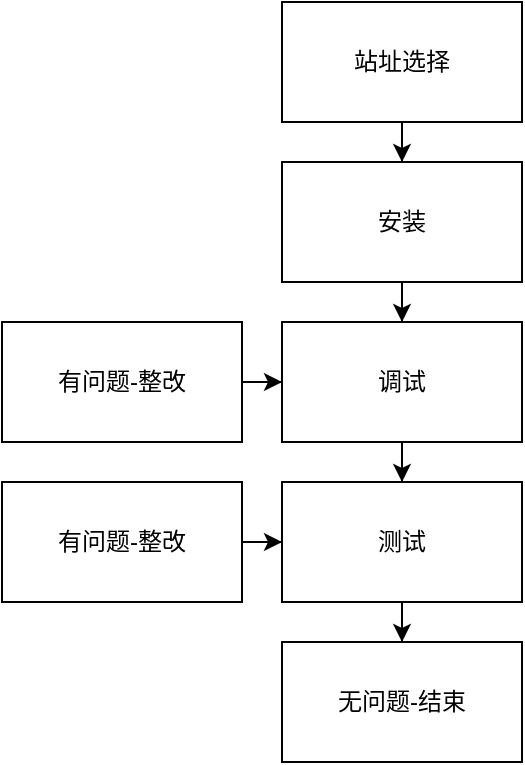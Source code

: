 <mxfile version="21.7.2" type="github">
  <diagram name="第 1 页" id="42YJ6eQgA5d79GrnhGSi">
    <mxGraphModel dx="955" dy="1773" grid="1" gridSize="10" guides="1" tooltips="1" connect="1" arrows="1" fold="1" page="1" pageScale="1" pageWidth="827" pageHeight="1169" math="0" shadow="0">
      <root>
        <mxCell id="0" />
        <mxCell id="1" parent="0" />
        <mxCell id="ADRMhcFF_g19oJh3o-GJ-8" value="" style="edgeStyle=orthogonalEdgeStyle;rounded=0;orthogonalLoop=1;jettySize=auto;entryX=0.5;entryY=0;entryDx=0;entryDy=0;fontFamily=Helvetica;fontSize=12;fontColor=default;html=1;labelBorderColor=none;" edge="1" parent="1" source="ADRMhcFF_g19oJh3o-GJ-1" target="ADRMhcFF_g19oJh3o-GJ-2">
          <mxGeometry relative="1" as="geometry" />
        </mxCell>
        <mxCell id="ADRMhcFF_g19oJh3o-GJ-1" value="站址选择" style="rounded=0;imageWidth=24;imageHeight=24;html=1;whiteSpace=wrap;labelBorderColor=none;" vertex="1" parent="1">
          <mxGeometry x="400" y="-10" width="120" height="60" as="geometry" />
        </mxCell>
        <mxCell id="ADRMhcFF_g19oJh3o-GJ-9" value="" style="edgeStyle=orthogonalEdgeStyle;rounded=0;orthogonalLoop=1;jettySize=auto;entryX=0.5;entryY=0;entryDx=0;entryDy=0;fontFamily=Helvetica;fontSize=12;fontColor=default;html=1;labelBorderColor=none;" edge="1" parent="1" source="ADRMhcFF_g19oJh3o-GJ-2" target="ADRMhcFF_g19oJh3o-GJ-3">
          <mxGeometry relative="1" as="geometry" />
        </mxCell>
        <mxCell id="ADRMhcFF_g19oJh3o-GJ-2" value="安装" style="rounded=0;html=1;whiteSpace=wrap;labelBorderColor=none;" vertex="1" parent="1">
          <mxGeometry x="400" y="70" width="120" height="60" as="geometry" />
        </mxCell>
        <mxCell id="ADRMhcFF_g19oJh3o-GJ-10" value="" style="edgeStyle=orthogonalEdgeStyle;rounded=0;orthogonalLoop=1;jettySize=auto;entryX=0.5;entryY=0;entryDx=0;entryDy=0;fontFamily=Helvetica;fontSize=12;fontColor=default;html=1;labelBorderColor=none;" edge="1" parent="1" source="ADRMhcFF_g19oJh3o-GJ-3" target="ADRMhcFF_g19oJh3o-GJ-4">
          <mxGeometry relative="1" as="geometry" />
        </mxCell>
        <mxCell id="ADRMhcFF_g19oJh3o-GJ-3" value="调试" style="rounded=0;html=1;whiteSpace=wrap;labelBorderColor=none;" vertex="1" parent="1">
          <mxGeometry x="400" y="150" width="120" height="60" as="geometry" />
        </mxCell>
        <mxCell id="ADRMhcFF_g19oJh3o-GJ-11" value="" style="edgeStyle=orthogonalEdgeStyle;rounded=0;orthogonalLoop=1;jettySize=auto;entryX=0.5;entryY=0;entryDx=0;entryDy=0;fontFamily=Helvetica;fontSize=12;fontColor=default;html=1;labelBorderColor=none;" edge="1" parent="1" source="ADRMhcFF_g19oJh3o-GJ-4" target="ADRMhcFF_g19oJh3o-GJ-5">
          <mxGeometry relative="1" as="geometry" />
        </mxCell>
        <mxCell id="ADRMhcFF_g19oJh3o-GJ-4" value="测试" style="rounded=0;html=1;whiteSpace=wrap;labelBorderColor=none;" vertex="1" parent="1">
          <mxGeometry x="400" y="230" width="120" height="60" as="geometry" />
        </mxCell>
        <mxCell id="ADRMhcFF_g19oJh3o-GJ-5" value="无问题-结束" style="rounded=0;html=1;whiteSpace=wrap;labelBorderColor=none;" vertex="1" parent="1">
          <mxGeometry x="400" y="310" width="120" height="60" as="geometry" />
        </mxCell>
        <mxCell id="ADRMhcFF_g19oJh3o-GJ-13" value="" style="edgeStyle=orthogonalEdgeStyle;rounded=0;orthogonalLoop=1;jettySize=auto;entryX=0;entryY=0.5;entryDx=0;entryDy=0;fontFamily=Helvetica;fontSize=12;fontColor=default;html=1;labelBorderColor=none;" edge="1" parent="1" source="ADRMhcFF_g19oJh3o-GJ-6" target="ADRMhcFF_g19oJh3o-GJ-4">
          <mxGeometry relative="1" as="geometry" />
        </mxCell>
        <mxCell id="ADRMhcFF_g19oJh3o-GJ-6" value="有问题-整改" style="rounded=0;html=1;whiteSpace=wrap;labelBorderColor=none;" vertex="1" parent="1">
          <mxGeometry x="260" y="230" width="120" height="60" as="geometry" />
        </mxCell>
        <mxCell id="ADRMhcFF_g19oJh3o-GJ-12" value="" style="edgeStyle=orthogonalEdgeStyle;rounded=0;orthogonalLoop=1;jettySize=auto;entryX=0;entryY=0.5;entryDx=0;entryDy=0;fontFamily=Helvetica;fontSize=12;fontColor=default;html=1;labelBorderColor=none;" edge="1" parent="1" source="ADRMhcFF_g19oJh3o-GJ-7" target="ADRMhcFF_g19oJh3o-GJ-3">
          <mxGeometry relative="1" as="geometry" />
        </mxCell>
        <mxCell id="ADRMhcFF_g19oJh3o-GJ-7" value="有问题-整改" style="rounded=0;html=1;whiteSpace=wrap;labelBorderColor=none;" vertex="1" parent="1">
          <mxGeometry x="260" y="150" width="120" height="60" as="geometry" />
        </mxCell>
      </root>
    </mxGraphModel>
  </diagram>
</mxfile>
